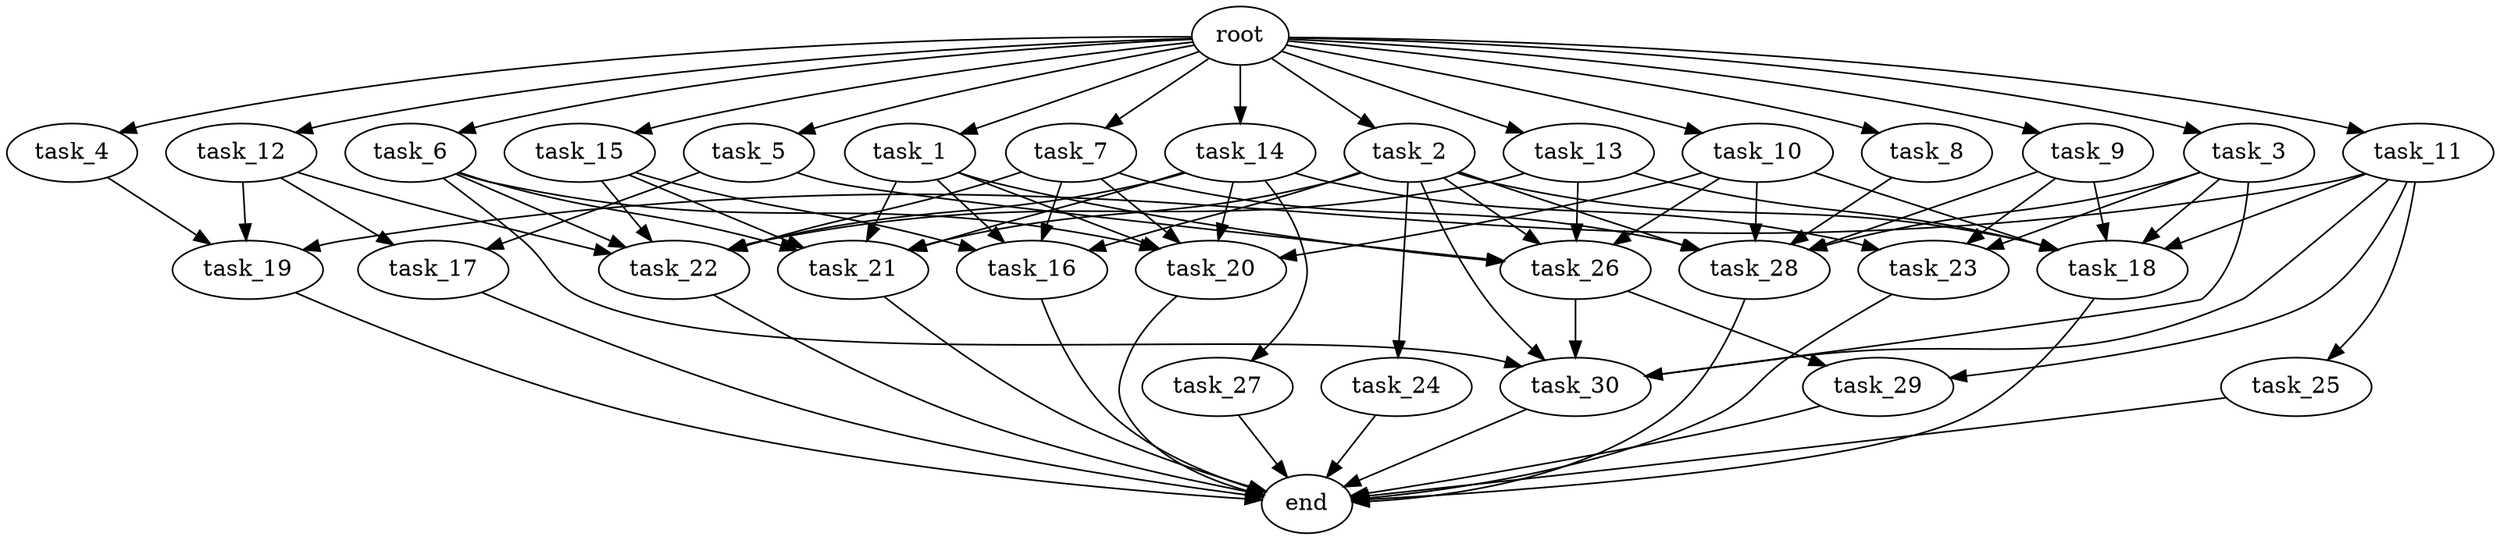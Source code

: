 digraph G {
  root [size="0.000000e+00"];
  task_1 [size="5.476090e+09"];
  task_2 [size="5.946572e+08"];
  task_3 [size="2.110864e+09"];
  task_4 [size="6.669156e+09"];
  task_5 [size="1.925525e+09"];
  task_6 [size="5.278284e+09"];
  task_7 [size="3.443334e+09"];
  task_8 [size="4.045801e+09"];
  task_9 [size="5.908111e+09"];
  task_10 [size="9.107552e+09"];
  task_11 [size="2.877340e+09"];
  task_12 [size="2.491058e+09"];
  task_13 [size="8.561544e+09"];
  task_14 [size="1.247363e+09"];
  task_15 [size="4.202822e+09"];
  task_16 [size="6.483728e+09"];
  task_17 [size="4.977275e+09"];
  task_18 [size="9.778181e+09"];
  task_19 [size="4.056044e+09"];
  task_20 [size="1.912458e+09"];
  task_21 [size="2.530109e+09"];
  task_22 [size="1.282782e+09"];
  task_23 [size="1.844395e+09"];
  task_24 [size="6.408565e+09"];
  task_25 [size="1.200652e+09"];
  task_26 [size="6.710567e+09"];
  task_27 [size="1.325353e+09"];
  task_28 [size="4.030218e+08"];
  task_29 [size="9.981452e+09"];
  task_30 [size="7.449057e+09"];
  end [size="0.000000e+00"];

  root -> task_1 [size="1.000000e-12"];
  root -> task_2 [size="1.000000e-12"];
  root -> task_3 [size="1.000000e-12"];
  root -> task_4 [size="1.000000e-12"];
  root -> task_5 [size="1.000000e-12"];
  root -> task_6 [size="1.000000e-12"];
  root -> task_7 [size="1.000000e-12"];
  root -> task_8 [size="1.000000e-12"];
  root -> task_9 [size="1.000000e-12"];
  root -> task_10 [size="1.000000e-12"];
  root -> task_11 [size="1.000000e-12"];
  root -> task_12 [size="1.000000e-12"];
  root -> task_13 [size="1.000000e-12"];
  root -> task_14 [size="1.000000e-12"];
  root -> task_15 [size="1.000000e-12"];
  task_1 -> task_16 [size="1.620932e+08"];
  task_1 -> task_20 [size="3.824916e+07"];
  task_1 -> task_21 [size="5.060218e+07"];
  task_1 -> task_26 [size="1.342113e+08"];
  task_2 -> task_16 [size="1.620932e+08"];
  task_2 -> task_18 [size="1.629697e+08"];
  task_2 -> task_21 [size="5.060218e+07"];
  task_2 -> task_24 [size="6.408565e+08"];
  task_2 -> task_26 [size="1.342113e+08"];
  task_2 -> task_28 [size="6.717029e+06"];
  task_2 -> task_30 [size="1.489811e+08"];
  task_3 -> task_18 [size="1.629697e+08"];
  task_3 -> task_23 [size="6.147983e+07"];
  task_3 -> task_28 [size="6.717029e+06"];
  task_3 -> task_30 [size="1.489811e+08"];
  task_4 -> task_19 [size="1.352015e+08"];
  task_5 -> task_17 [size="2.488637e+08"];
  task_5 -> task_26 [size="1.342113e+08"];
  task_6 -> task_20 [size="3.824916e+07"];
  task_6 -> task_21 [size="5.060218e+07"];
  task_6 -> task_22 [size="2.137970e+07"];
  task_6 -> task_30 [size="1.489811e+08"];
  task_7 -> task_16 [size="1.620932e+08"];
  task_7 -> task_20 [size="3.824916e+07"];
  task_7 -> task_22 [size="2.137970e+07"];
  task_7 -> task_28 [size="6.717029e+06"];
  task_8 -> task_28 [size="6.717029e+06"];
  task_9 -> task_18 [size="1.629697e+08"];
  task_9 -> task_23 [size="6.147983e+07"];
  task_9 -> task_28 [size="6.717029e+06"];
  task_10 -> task_18 [size="1.629697e+08"];
  task_10 -> task_20 [size="3.824916e+07"];
  task_10 -> task_26 [size="1.342113e+08"];
  task_10 -> task_28 [size="6.717029e+06"];
  task_11 -> task_18 [size="1.629697e+08"];
  task_11 -> task_19 [size="1.352015e+08"];
  task_11 -> task_25 [size="1.200652e+08"];
  task_11 -> task_29 [size="4.990726e+08"];
  task_11 -> task_30 [size="1.489811e+08"];
  task_12 -> task_17 [size="2.488637e+08"];
  task_12 -> task_19 [size="1.352015e+08"];
  task_12 -> task_22 [size="2.137970e+07"];
  task_13 -> task_18 [size="1.629697e+08"];
  task_13 -> task_22 [size="2.137970e+07"];
  task_13 -> task_26 [size="1.342113e+08"];
  task_14 -> task_20 [size="3.824916e+07"];
  task_14 -> task_21 [size="5.060218e+07"];
  task_14 -> task_22 [size="2.137970e+07"];
  task_14 -> task_23 [size="6.147983e+07"];
  task_14 -> task_27 [size="1.325353e+08"];
  task_15 -> task_16 [size="1.620932e+08"];
  task_15 -> task_21 [size="5.060218e+07"];
  task_15 -> task_22 [size="2.137970e+07"];
  task_16 -> end [size="1.000000e-12"];
  task_17 -> end [size="1.000000e-12"];
  task_18 -> end [size="1.000000e-12"];
  task_19 -> end [size="1.000000e-12"];
  task_20 -> end [size="1.000000e-12"];
  task_21 -> end [size="1.000000e-12"];
  task_22 -> end [size="1.000000e-12"];
  task_23 -> end [size="1.000000e-12"];
  task_24 -> end [size="1.000000e-12"];
  task_25 -> end [size="1.000000e-12"];
  task_26 -> task_29 [size="4.990726e+08"];
  task_26 -> task_30 [size="1.489811e+08"];
  task_27 -> end [size="1.000000e-12"];
  task_28 -> end [size="1.000000e-12"];
  task_29 -> end [size="1.000000e-12"];
  task_30 -> end [size="1.000000e-12"];
}
